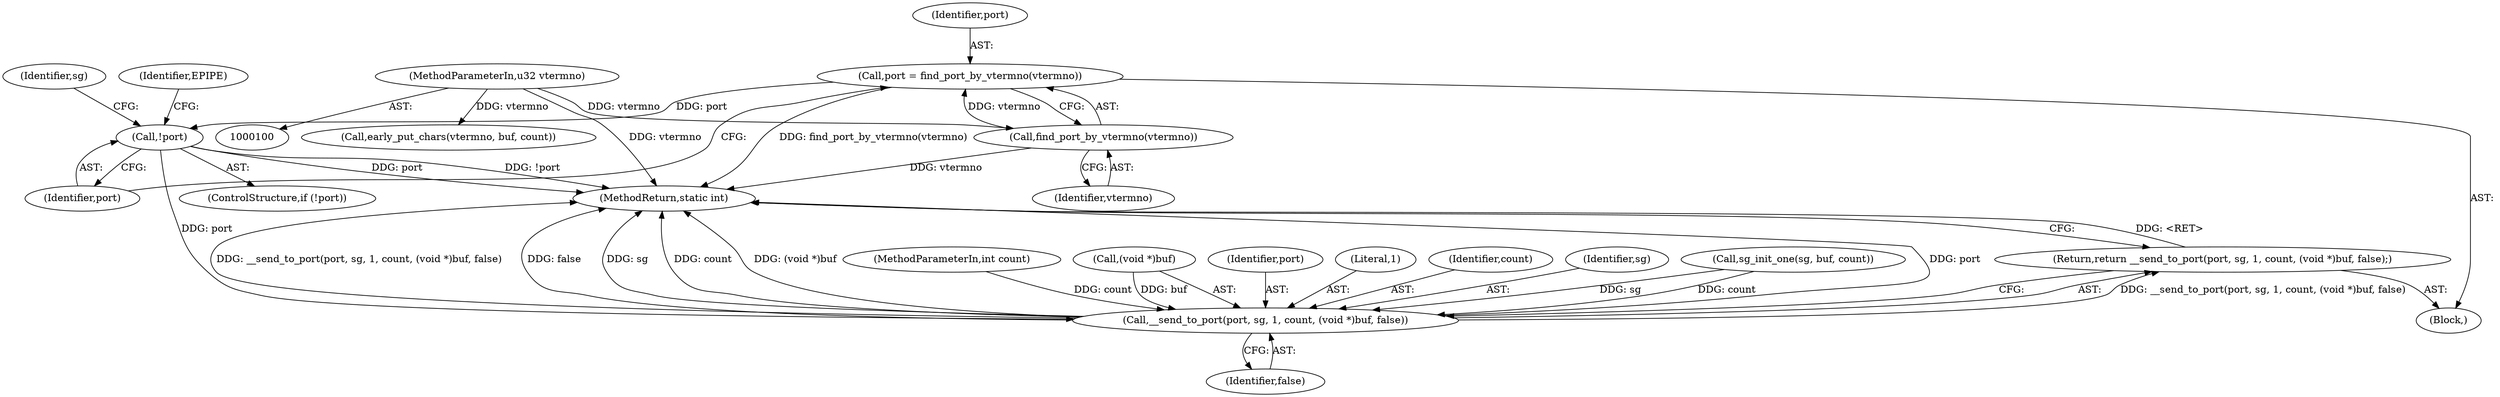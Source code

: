 digraph "1_linux_c4baad50297d84bde1a7ad45e50c73adae4a2192@pointer" {
"1000115" [label="(Call,port = find_port_by_vtermno(vtermno))"];
"1000117" [label="(Call,find_port_by_vtermno(vtermno))"];
"1000101" [label="(MethodParameterIn,u32 vtermno)"];
"1000120" [label="(Call,!port)"];
"1000130" [label="(Call,__send_to_port(port, sg, 1, count, (void *)buf, false))"];
"1000129" [label="(Return,return __send_to_port(port, sg, 1, count, (void *)buf, false);)"];
"1000101" [label="(MethodParameterIn,u32 vtermno)"];
"1000117" [label="(Call,find_port_by_vtermno(vtermno))"];
"1000119" [label="(ControlStructure,if (!port))"];
"1000138" [label="(Identifier,false)"];
"1000103" [label="(MethodParameterIn,int count)"];
"1000115" [label="(Call,port = find_port_by_vtermno(vtermno))"];
"1000118" [label="(Identifier,vtermno)"];
"1000129" [label="(Return,return __send_to_port(port, sg, 1, count, (void *)buf, false);)"];
"1000135" [label="(Call,(void *)buf)"];
"1000111" [label="(Call,early_put_chars(vtermno, buf, count))"];
"1000131" [label="(Identifier,port)"];
"1000133" [label="(Literal,1)"];
"1000134" [label="(Identifier,count)"];
"1000104" [label="(Block,)"];
"1000126" [label="(Identifier,sg)"];
"1000132" [label="(Identifier,sg)"];
"1000125" [label="(Call,sg_init_one(sg, buf, count))"];
"1000116" [label="(Identifier,port)"];
"1000139" [label="(MethodReturn,static int)"];
"1000120" [label="(Call,!port)"];
"1000130" [label="(Call,__send_to_port(port, sg, 1, count, (void *)buf, false))"];
"1000121" [label="(Identifier,port)"];
"1000124" [label="(Identifier,EPIPE)"];
"1000115" -> "1000104"  [label="AST: "];
"1000115" -> "1000117"  [label="CFG: "];
"1000116" -> "1000115"  [label="AST: "];
"1000117" -> "1000115"  [label="AST: "];
"1000121" -> "1000115"  [label="CFG: "];
"1000115" -> "1000139"  [label="DDG: find_port_by_vtermno(vtermno)"];
"1000117" -> "1000115"  [label="DDG: vtermno"];
"1000115" -> "1000120"  [label="DDG: port"];
"1000117" -> "1000118"  [label="CFG: "];
"1000118" -> "1000117"  [label="AST: "];
"1000117" -> "1000139"  [label="DDG: vtermno"];
"1000101" -> "1000117"  [label="DDG: vtermno"];
"1000101" -> "1000100"  [label="AST: "];
"1000101" -> "1000139"  [label="DDG: vtermno"];
"1000101" -> "1000111"  [label="DDG: vtermno"];
"1000120" -> "1000119"  [label="AST: "];
"1000120" -> "1000121"  [label="CFG: "];
"1000121" -> "1000120"  [label="AST: "];
"1000124" -> "1000120"  [label="CFG: "];
"1000126" -> "1000120"  [label="CFG: "];
"1000120" -> "1000139"  [label="DDG: port"];
"1000120" -> "1000139"  [label="DDG: !port"];
"1000120" -> "1000130"  [label="DDG: port"];
"1000130" -> "1000129"  [label="AST: "];
"1000130" -> "1000138"  [label="CFG: "];
"1000131" -> "1000130"  [label="AST: "];
"1000132" -> "1000130"  [label="AST: "];
"1000133" -> "1000130"  [label="AST: "];
"1000134" -> "1000130"  [label="AST: "];
"1000135" -> "1000130"  [label="AST: "];
"1000138" -> "1000130"  [label="AST: "];
"1000129" -> "1000130"  [label="CFG: "];
"1000130" -> "1000139"  [label="DDG: __send_to_port(port, sg, 1, count, (void *)buf, false)"];
"1000130" -> "1000139"  [label="DDG: false"];
"1000130" -> "1000139"  [label="DDG: sg"];
"1000130" -> "1000139"  [label="DDG: count"];
"1000130" -> "1000139"  [label="DDG: (void *)buf"];
"1000130" -> "1000139"  [label="DDG: port"];
"1000130" -> "1000129"  [label="DDG: __send_to_port(port, sg, 1, count, (void *)buf, false)"];
"1000125" -> "1000130"  [label="DDG: sg"];
"1000125" -> "1000130"  [label="DDG: count"];
"1000103" -> "1000130"  [label="DDG: count"];
"1000135" -> "1000130"  [label="DDG: buf"];
"1000129" -> "1000104"  [label="AST: "];
"1000139" -> "1000129"  [label="CFG: "];
"1000129" -> "1000139"  [label="DDG: <RET>"];
}
